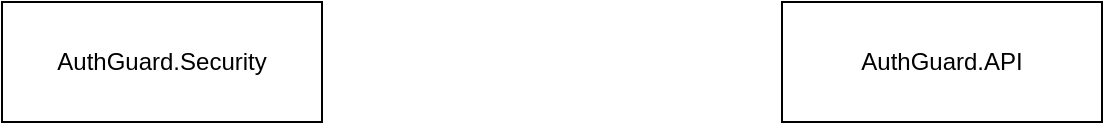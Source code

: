 <mxfile version="16.2.7" type="github">
  <diagram id="ADFn5euueYk-jLwMCOQI" name="Page-1">
    <mxGraphModel dx="1406" dy="794" grid="1" gridSize="10" guides="1" tooltips="1" connect="1" arrows="1" fold="1" page="1" pageScale="1" pageWidth="827" pageHeight="1169" math="0" shadow="0">
      <root>
        <mxCell id="0" />
        <mxCell id="1" parent="0" />
        <mxCell id="69LL0J4C1ERPUhWOan6u-2" value="AuthGuard.Security" style="rounded=0;whiteSpace=wrap;html=1;" vertex="1" parent="1">
          <mxGeometry x="120" y="70" width="160" height="60" as="geometry" />
        </mxCell>
        <mxCell id="69LL0J4C1ERPUhWOan6u-3" value="AuthGuard.API" style="rounded=0;whiteSpace=wrap;html=1;" vertex="1" parent="1">
          <mxGeometry x="510" y="70" width="160" height="60" as="geometry" />
        </mxCell>
      </root>
    </mxGraphModel>
  </diagram>
</mxfile>
